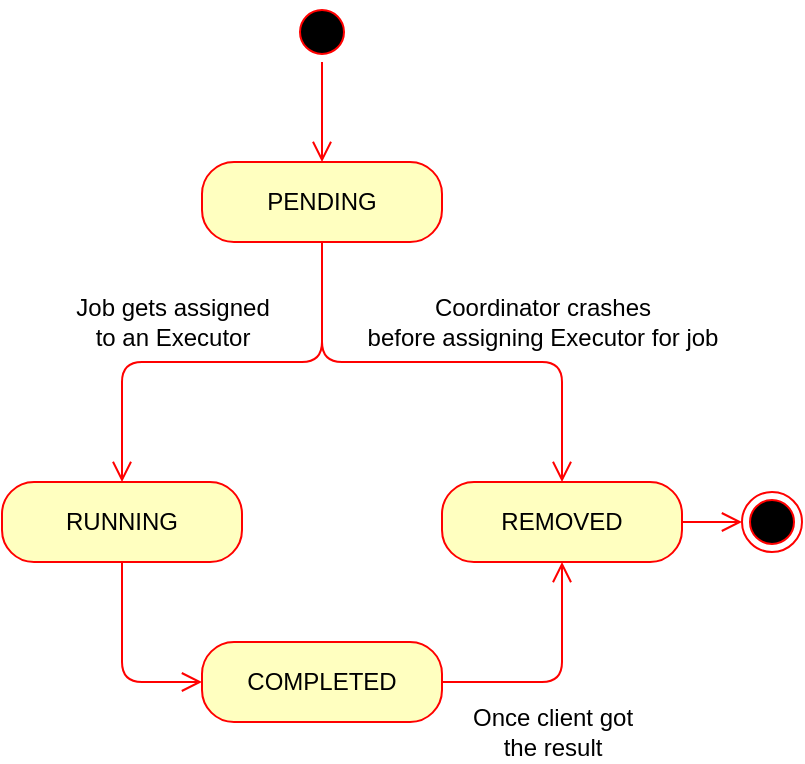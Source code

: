 <mxfile version="14.4.3"><diagram id="fUKZUNAZ6zXBfAnis-hB" name="Page-1"><mxGraphModel dx="1422" dy="791" grid="1" gridSize="10" guides="1" tooltips="1" connect="1" arrows="1" fold="1" page="1" pageScale="1" pageWidth="827" pageHeight="1169" math="0" shadow="0"><root><mxCell id="0"/><mxCell id="1" parent="0"/><mxCell id="mM4HxQGWmB4Vg26VeVUx-11" style="edgeStyle=orthogonalEdgeStyle;orthogonalLoop=1;jettySize=auto;html=1;exitX=0.5;exitY=1;exitDx=0;exitDy=0;entryX=0.5;entryY=0;entryDx=0;entryDy=0;endArrow=open;endSize=8;strokeColor=#ff0000;" edge="1" parent="1" source="mM4HxQGWmB4Vg26VeVUx-1" target="mM4HxQGWmB4Vg26VeVUx-7"><mxGeometry relative="1" as="geometry"/></mxCell><mxCell id="mM4HxQGWmB4Vg26VeVUx-1" value="PENDING" style="rounded=1;whiteSpace=wrap;html=1;arcSize=40;fontColor=#000000;fillColor=#ffffc0;strokeColor=#ff0000;" vertex="1" parent="1"><mxGeometry x="370" y="120" width="120" height="40" as="geometry"/></mxCell><mxCell id="mM4HxQGWmB4Vg26VeVUx-2" value="" style="edgeStyle=orthogonalEdgeStyle;html=1;verticalAlign=bottom;endArrow=open;endSize=8;strokeColor=#ff0000;entryX=0.5;entryY=0;entryDx=0;entryDy=0;" edge="1" source="mM4HxQGWmB4Vg26VeVUx-1" parent="1" target="mM4HxQGWmB4Vg26VeVUx-6"><mxGeometry relative="1" as="geometry"><mxPoint x="430" y="220" as="targetPoint"/></mxGeometry></mxCell><mxCell id="mM4HxQGWmB4Vg26VeVUx-10" style="edgeStyle=orthogonalEdgeStyle;orthogonalLoop=1;jettySize=auto;html=1;exitX=0.5;exitY=1;exitDx=0;exitDy=0;entryX=0;entryY=0.5;entryDx=0;entryDy=0;endArrow=open;endSize=8;strokeColor=#ff0000;" edge="1" parent="1" source="mM4HxQGWmB4Vg26VeVUx-6" target="mM4HxQGWmB4Vg26VeVUx-8"><mxGeometry relative="1" as="geometry"/></mxCell><mxCell id="mM4HxQGWmB4Vg26VeVUx-6" value="RUNNING" style="rounded=1;whiteSpace=wrap;html=1;arcSize=40;fontColor=#000000;fillColor=#ffffc0;strokeColor=#ff0000;" vertex="1" parent="1"><mxGeometry x="270" y="280" width="120" height="40" as="geometry"/></mxCell><mxCell id="mM4HxQGWmB4Vg26VeVUx-15" style="edgeStyle=orthogonalEdgeStyle;orthogonalLoop=1;jettySize=auto;html=1;exitX=1;exitY=0.5;exitDx=0;exitDy=0;entryX=0;entryY=0.5;entryDx=0;entryDy=0;endArrow=open;endSize=8;strokeColor=#ff0000;" edge="1" parent="1" source="mM4HxQGWmB4Vg26VeVUx-7" target="mM4HxQGWmB4Vg26VeVUx-14"><mxGeometry relative="1" as="geometry"/></mxCell><mxCell id="mM4HxQGWmB4Vg26VeVUx-7" value="&lt;div&gt;REMOVED&lt;/div&gt;" style="rounded=1;whiteSpace=wrap;html=1;arcSize=40;fontColor=#000000;fillColor=#ffffc0;strokeColor=#ff0000;" vertex="1" parent="1"><mxGeometry x="490" y="280" width="120" height="40" as="geometry"/></mxCell><mxCell id="mM4HxQGWmB4Vg26VeVUx-12" style="edgeStyle=orthogonalEdgeStyle;orthogonalLoop=1;jettySize=auto;html=1;exitX=1;exitY=0.5;exitDx=0;exitDy=0;entryX=0.5;entryY=1;entryDx=0;entryDy=0;endArrow=open;endSize=8;strokeColor=#ff0000;" edge="1" parent="1" source="mM4HxQGWmB4Vg26VeVUx-8" target="mM4HxQGWmB4Vg26VeVUx-7"><mxGeometry relative="1" as="geometry"/></mxCell><mxCell id="mM4HxQGWmB4Vg26VeVUx-8" value="COMPLETED" style="rounded=1;whiteSpace=wrap;html=1;arcSize=40;fontColor=#000000;fillColor=#ffffc0;strokeColor=#ff0000;" vertex="1" parent="1"><mxGeometry x="370" y="360" width="120" height="40" as="geometry"/></mxCell><mxCell id="mM4HxQGWmB4Vg26VeVUx-14" value="" style="ellipse;html=1;shape=endState;fillColor=#000000;strokeColor=#ff0000;" vertex="1" parent="1"><mxGeometry x="640" y="285" width="30" height="30" as="geometry"/></mxCell><mxCell id="mM4HxQGWmB4Vg26VeVUx-16" value="" style="ellipse;html=1;shape=startState;fillColor=#000000;strokeColor=#ff0000;" vertex="1" parent="1"><mxGeometry x="415" y="40" width="30" height="30" as="geometry"/></mxCell><mxCell id="mM4HxQGWmB4Vg26VeVUx-17" value="" style="edgeStyle=orthogonalEdgeStyle;html=1;verticalAlign=bottom;endArrow=open;endSize=8;strokeColor=#ff0000;entryX=0.5;entryY=0;entryDx=0;entryDy=0;" edge="1" source="mM4HxQGWmB4Vg26VeVUx-16" parent="1" target="mM4HxQGWmB4Vg26VeVUx-1"><mxGeometry relative="1" as="geometry"><mxPoint x="429" y="110" as="targetPoint"/></mxGeometry></mxCell><mxCell id="mM4HxQGWmB4Vg26VeVUx-18" value="&lt;div&gt;Job gets assigned&lt;/div&gt;&lt;div&gt; to an Executor&lt;/div&gt;" style="text;html=1;align=center;verticalAlign=middle;resizable=0;points=[];autosize=1;" vertex="1" parent="1"><mxGeometry x="295" y="185" width="120" height="30" as="geometry"/></mxCell><mxCell id="mM4HxQGWmB4Vg26VeVUx-19" value="&lt;div&gt;Coordinator crashes&lt;/div&gt;&lt;div&gt;before assigning Executor for job&lt;br&gt;&lt;/div&gt;" style="text;html=1;align=center;verticalAlign=middle;resizable=0;points=[];autosize=1;" vertex="1" parent="1"><mxGeometry x="440" y="185" width="200" height="30" as="geometry"/></mxCell><mxCell id="mM4HxQGWmB4Vg26VeVUx-20" value="Once client got&lt;br&gt;the result" style="text;html=1;align=center;verticalAlign=middle;resizable=0;points=[];autosize=1;" vertex="1" parent="1"><mxGeometry x="495" y="390" width="100" height="30" as="geometry"/></mxCell></root></mxGraphModel></diagram></mxfile>